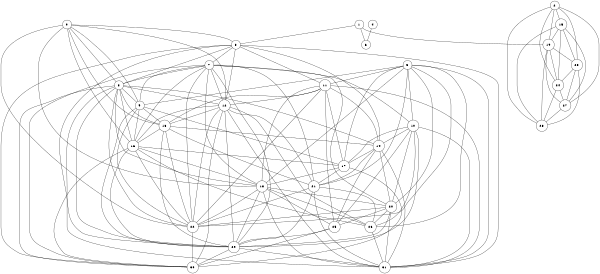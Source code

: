 graph { graph [size="4,4"]; node[shape=circle];
 0-- 3
 0-- 8
 0-- 9
 0--12
 0--13
 0--16
 0--18
 0--22
 1-- 3
 1-- 6
 1--19
 2--15
 2--19
 2--23
 2--24
 2--27
 2--28
 3-- 7
 3-- 8
 3--11
 3--12
 3--14
 3--29
 3--30
 3--31
 4-- 6
 5-- 9
 5--10
 5--11
 5--17
 5--18
 5--20
 5--21
 5--22
 5--26
 5--31
 7-- 8
 7-- 9
 7--10
 7--12
 7--16
 7--18
 7--20
 7--21
 7--22
 7--29
 7--30
 8-- 9
 8--12
 8--13
 8--14
 8--16
 8--18
 8--22
 8--29
 8--30
 8--31
 9--13
 9--16
 9--17
 9--22
 9--29
10--14
10--17
10--20
10--25
10--26
10--29
10--31
11--12
11--13
11--14
11--17
11--18
11--22
11--25
11--31
12--13
12--16
12--21
12--22
12--26
12--29
12--30
12--31
13--14
13--16
13--21
13--22
13--29
14--17
14--20
14--21
14--25
14--31
15--19
15--23
15--24
15--27
15--28
16--17
16--18
16--22
16--26
16--29
16--30
17--18
17--21
17--30
18--20
18--22
18--25
18--26
18--29
18--31
19--23
19--24
19--27
19--28
20--22
20--25
20--26
20--29
20--31
21--22
21--26
21--29
21--31
22--30
23--24
23--27
23--28
24--27
24--28
25--29
25--30
26--31
27--28
29--30
29--31

}
